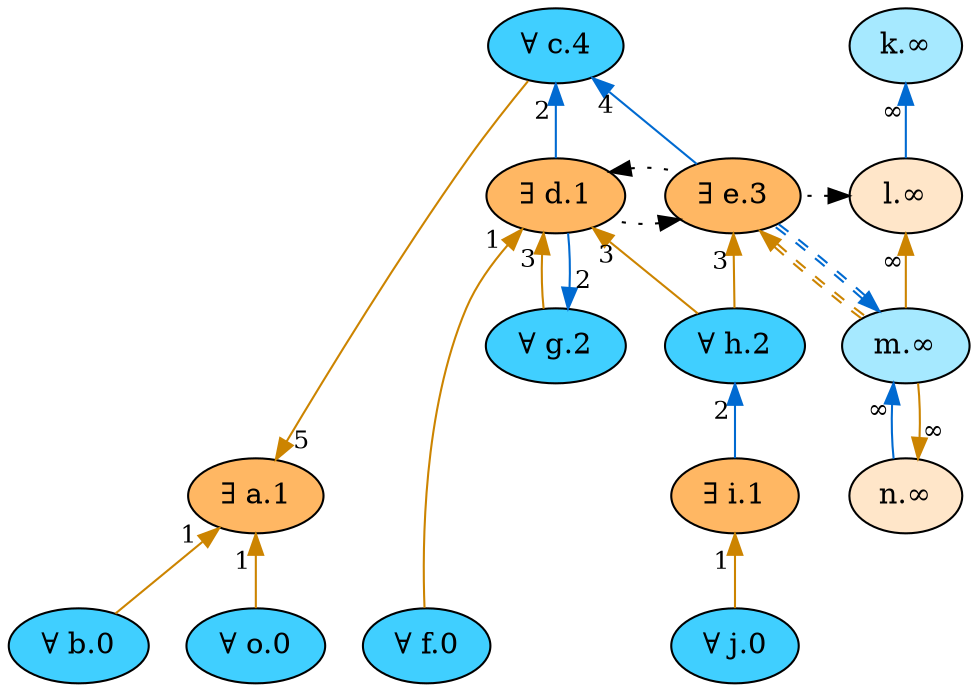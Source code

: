 digraph {
    // Node defaults can be set here if needed
    b [style="filled" fillcolor="#40cfff" label="∀ b.0" fontsize=14]
    f [style="filled" fillcolor="#40cfff" label="∀ f.0" fontsize=14]
    j [style="filled" fillcolor="#40cfff" label="∀ j.0" fontsize=14]
    o [style="filled" fillcolor="#40cfff" label="∀ o.0" fontsize=14]
    i [style="filled" fillcolor="#ffb763" label="∃ i.1" fontsize=14]
    d [style="filled" fillcolor="#ffb763" label="∃ d.1" fontsize=14]
    a [style="filled" fillcolor="#ffb763" label="∃ a.1" fontsize=14]
    g [style="filled" fillcolor="#40cfff" label="∀ g.2" fontsize=14]
    h [style="filled" fillcolor="#40cfff" label="∀ h.2" fontsize=14]
    e [style="filled" fillcolor="#ffb763" label="∃ e.3" fontsize=14]
    c [style="filled" fillcolor="#40cfff" label="∀ c.4" fontsize=14]
    l [style="filled" fillcolor="#ffe6c9" label="l.∞" fontsize=14]
    k [style="filled" fillcolor="#a6e9ff" label="k.∞" fontsize=14]
    m [style="filled" fillcolor="#a6e9ff" label="m.∞" fontsize=14]
    n [style="filled" fillcolor="#ffe6c9" label="n.∞" fontsize=14]
    edge[labeldistance=1.5 fontsize=12]
    l -> e [color="black" style="dotted" dir="back" taillabel="" constraint=false]
    k -> l [color="#006ad1" style="solid" dir="back" taillabel="∞" ]
    m -> n [color="#006ad1" style="solid" dir="back" taillabel="∞" ]
    l -> m [color="#cc8400" style="solid" dir="back" taillabel="∞" ]
    n -> m [color="#cc8400" style="solid" dir="back" taillabel="∞" ]
    a -> b [color="#cc8400" style="solid" dir="back" taillabel="1" ]
    d -> f [color="#cc8400" style="solid" dir="back" taillabel="1" ]
    e -> h [color="#cc8400" style="solid" dir="back" taillabel="3" ]
    e -> m [color="#cc8400:#cc8400" style="dashed" dir="back" taillabel="" constraint=false]
    e -> d [color="black" style="dotted" dir="back" taillabel="" constraint=false]
    a -> c [color="#cc8400" style="solid" dir="back" taillabel="5" ]
    d -> g [color="#cc8400" style="solid" dir="back" taillabel="3" ]
    c -> d [color="#006ad1" style="solid" dir="back" taillabel="2" ]
    c -> e [color="#006ad1" style="solid" dir="back" taillabel="4" ]
    g -> d [color="#006ad1" style="solid" dir="back" taillabel="2" ]
    d -> e [color="black" style="dotted" dir="back" taillabel="" constraint=false]
    m -> e [color="#006ad1:#006ad1" style="dashed" dir="back" taillabel="" constraint=false]
    h -> i [color="#006ad1" style="solid" dir="back" taillabel="2" ]
    i -> j [color="#cc8400" style="solid" dir="back" taillabel="1" ]
    a -> o [color="#cc8400" style="solid" dir="back" taillabel="1" ]
    d -> h [color="#cc8400" style="solid" dir="back" taillabel="3" ]
    {rank = max b f j o}
    {rank = min c}
}